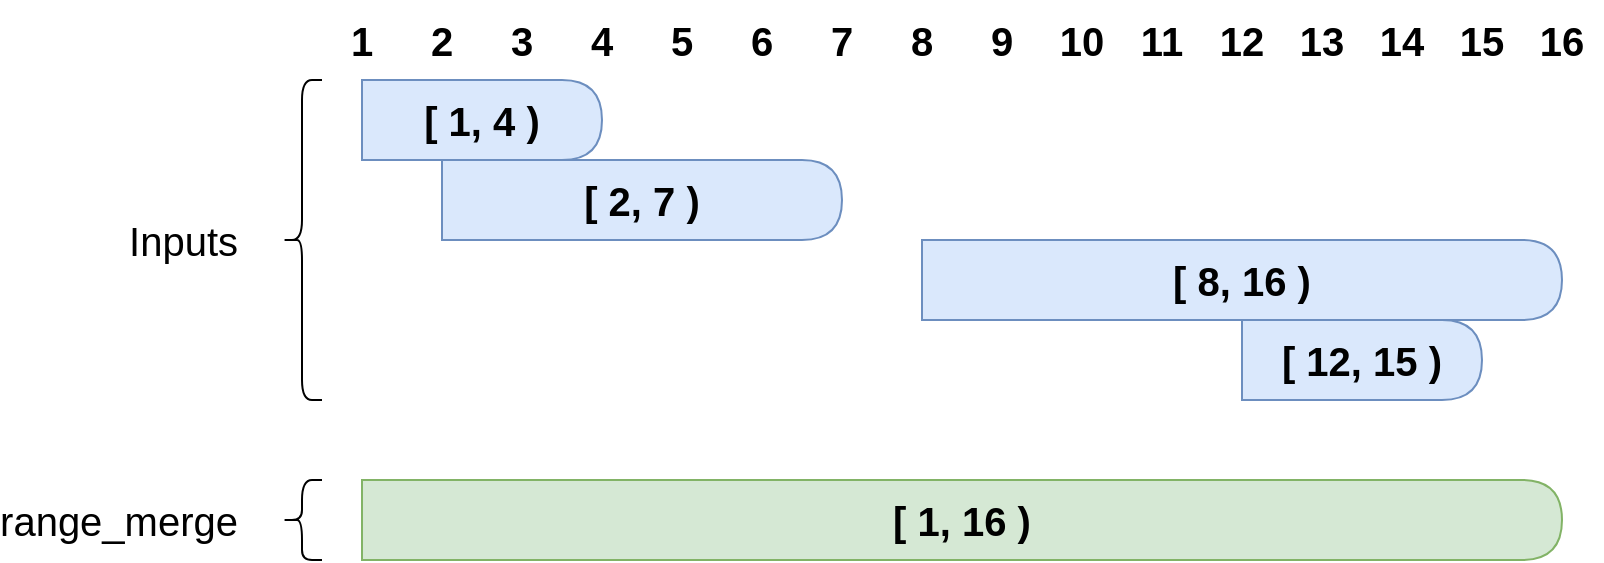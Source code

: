 <mxfile version="14.6.13" type="device"><diagram id="ewEz2UDD1fQI_PJAwKHi" name="Page-1"><mxGraphModel dx="1370" dy="816" grid="1" gridSize="10" guides="1" tooltips="1" connect="1" arrows="1" fold="1" page="1" pageScale="1" pageWidth="1920" pageHeight="1200" math="0" shadow="0"><root><mxCell id="0"/><mxCell id="1" parent="0"/><mxCell id="6DIYA_ao3g0YtXlZEhO9-2" value="&lt;b&gt;&lt;font style=&quot;font-size: 20px&quot;&gt;1&lt;/font&gt;&lt;/b&gt;" style="text;html=1;strokeColor=none;fillColor=none;align=center;verticalAlign=middle;whiteSpace=wrap;rounded=0;" vertex="1" parent="1"><mxGeometry x="260" y="80" width="40" height="40" as="geometry"/></mxCell><mxCell id="6DIYA_ao3g0YtXlZEhO9-3" value="&lt;b&gt;&lt;font style=&quot;font-size: 20px&quot;&gt;2&lt;/font&gt;&lt;/b&gt;" style="text;html=1;strokeColor=none;fillColor=none;align=center;verticalAlign=middle;whiteSpace=wrap;rounded=0;" vertex="1" parent="1"><mxGeometry x="300" y="80" width="40" height="40" as="geometry"/></mxCell><mxCell id="6DIYA_ao3g0YtXlZEhO9-4" value="&lt;b&gt;&lt;font style=&quot;font-size: 20px&quot;&gt;3&lt;/font&gt;&lt;/b&gt;" style="text;html=1;strokeColor=none;fillColor=none;align=center;verticalAlign=middle;whiteSpace=wrap;rounded=0;" vertex="1" parent="1"><mxGeometry x="340" y="80" width="40" height="40" as="geometry"/></mxCell><mxCell id="6DIYA_ao3g0YtXlZEhO9-5" value="&lt;b&gt;&lt;font style=&quot;font-size: 20px&quot;&gt;4&lt;/font&gt;&lt;/b&gt;" style="text;html=1;strokeColor=none;fillColor=none;align=center;verticalAlign=middle;whiteSpace=wrap;rounded=0;" vertex="1" parent="1"><mxGeometry x="380" y="80" width="40" height="40" as="geometry"/></mxCell><mxCell id="6DIYA_ao3g0YtXlZEhO9-6" value="&lt;b&gt;&lt;font style=&quot;font-size: 20px&quot;&gt;5&lt;/font&gt;&lt;/b&gt;" style="text;html=1;strokeColor=none;fillColor=none;align=center;verticalAlign=middle;whiteSpace=wrap;rounded=0;" vertex="1" parent="1"><mxGeometry x="420" y="80" width="40" height="40" as="geometry"/></mxCell><mxCell id="6DIYA_ao3g0YtXlZEhO9-7" value="&lt;b&gt;&lt;font style=&quot;font-size: 20px&quot;&gt;6&lt;/font&gt;&lt;/b&gt;" style="text;html=1;strokeColor=none;fillColor=none;align=center;verticalAlign=middle;whiteSpace=wrap;rounded=0;" vertex="1" parent="1"><mxGeometry x="460" y="80" width="40" height="40" as="geometry"/></mxCell><mxCell id="6DIYA_ao3g0YtXlZEhO9-8" value="&lt;b&gt;&lt;font style=&quot;font-size: 20px&quot;&gt;7&lt;/font&gt;&lt;/b&gt;" style="text;html=1;strokeColor=none;fillColor=none;align=center;verticalAlign=middle;whiteSpace=wrap;rounded=0;" vertex="1" parent="1"><mxGeometry x="500" y="80" width="40" height="40" as="geometry"/></mxCell><mxCell id="6DIYA_ao3g0YtXlZEhO9-9" value="&lt;b&gt;&lt;font style=&quot;font-size: 20px&quot;&gt;8&lt;/font&gt;&lt;/b&gt;" style="text;html=1;strokeColor=none;fillColor=none;align=center;verticalAlign=middle;whiteSpace=wrap;rounded=0;" vertex="1" parent="1"><mxGeometry x="540" y="80" width="40" height="40" as="geometry"/></mxCell><mxCell id="6DIYA_ao3g0YtXlZEhO9-10" value="&lt;b&gt;&lt;font style=&quot;font-size: 20px&quot;&gt;9&lt;/font&gt;&lt;/b&gt;" style="text;html=1;strokeColor=none;fillColor=none;align=center;verticalAlign=middle;whiteSpace=wrap;rounded=0;" vertex="1" parent="1"><mxGeometry x="580" y="80" width="40" height="40" as="geometry"/></mxCell><mxCell id="6DIYA_ao3g0YtXlZEhO9-11" value="&lt;b&gt;&lt;font style=&quot;font-size: 20px&quot;&gt;10&lt;/font&gt;&lt;/b&gt;" style="text;html=1;strokeColor=none;fillColor=none;align=center;verticalAlign=middle;whiteSpace=wrap;rounded=0;" vertex="1" parent="1"><mxGeometry x="620" y="80" width="40" height="40" as="geometry"/></mxCell><mxCell id="6DIYA_ao3g0YtXlZEhO9-12" value="&lt;b&gt;&lt;font style=&quot;font-size: 20px&quot;&gt;11&lt;/font&gt;&lt;/b&gt;" style="text;html=1;strokeColor=none;fillColor=none;align=center;verticalAlign=middle;whiteSpace=wrap;rounded=0;" vertex="1" parent="1"><mxGeometry x="660" y="80" width="40" height="40" as="geometry"/></mxCell><mxCell id="6DIYA_ao3g0YtXlZEhO9-13" value="&lt;b&gt;&lt;font style=&quot;font-size: 20px&quot;&gt;12&lt;/font&gt;&lt;/b&gt;" style="text;html=1;strokeColor=none;fillColor=none;align=center;verticalAlign=middle;whiteSpace=wrap;rounded=0;" vertex="1" parent="1"><mxGeometry x="700" y="80" width="40" height="40" as="geometry"/></mxCell><mxCell id="6DIYA_ao3g0YtXlZEhO9-14" value="&lt;b&gt;&lt;font style=&quot;font-size: 20px&quot;&gt;13&lt;/font&gt;&lt;/b&gt;" style="text;html=1;strokeColor=none;fillColor=none;align=center;verticalAlign=middle;whiteSpace=wrap;rounded=0;" vertex="1" parent="1"><mxGeometry x="740" y="80" width="40" height="40" as="geometry"/></mxCell><mxCell id="6DIYA_ao3g0YtXlZEhO9-15" value="&lt;b&gt;&lt;font style=&quot;font-size: 20px&quot;&gt;14&lt;/font&gt;&lt;/b&gt;" style="text;html=1;strokeColor=none;fillColor=none;align=center;verticalAlign=middle;whiteSpace=wrap;rounded=0;" vertex="1" parent="1"><mxGeometry x="780" y="80" width="40" height="40" as="geometry"/></mxCell><mxCell id="6DIYA_ao3g0YtXlZEhO9-16" value="&lt;b&gt;&lt;font style=&quot;font-size: 20px&quot;&gt;15&lt;/font&gt;&lt;/b&gt;" style="text;html=1;strokeColor=none;fillColor=none;align=center;verticalAlign=middle;whiteSpace=wrap;rounded=0;" vertex="1" parent="1"><mxGeometry x="820" y="80" width="40" height="40" as="geometry"/></mxCell><mxCell id="6DIYA_ao3g0YtXlZEhO9-17" value="&lt;b&gt;&lt;font style=&quot;font-size: 20px&quot;&gt;16&lt;/font&gt;&lt;/b&gt;" style="text;html=1;strokeColor=none;fillColor=none;align=center;verticalAlign=middle;whiteSpace=wrap;rounded=0;" vertex="1" parent="1"><mxGeometry x="860" y="80" width="40" height="40" as="geometry"/></mxCell><mxCell id="6DIYA_ao3g0YtXlZEhO9-19" value="&lt;b&gt;&lt;font style=&quot;font-size: 20px&quot;&gt;[ 1, 4 )&lt;/font&gt;&lt;/b&gt;" style="shape=delay;whiteSpace=wrap;html=1;fillColor=#dae8fc;strokeColor=#6c8ebf;" vertex="1" parent="1"><mxGeometry x="280" y="120" width="120" height="40" as="geometry"/></mxCell><mxCell id="6DIYA_ao3g0YtXlZEhO9-20" value="&lt;font style=&quot;font-size: 20px&quot;&gt;&lt;b&gt;[ 2, 7 )&lt;/b&gt;&lt;/font&gt;" style="shape=delay;whiteSpace=wrap;html=1;fillColor=#dae8fc;strokeColor=#6c8ebf;" vertex="1" parent="1"><mxGeometry x="320" y="160" width="200" height="40" as="geometry"/></mxCell><mxCell id="6DIYA_ao3g0YtXlZEhO9-21" value="&lt;b&gt;&lt;font style=&quot;font-size: 20px&quot;&gt;[ 12, 15 )&lt;/font&gt;&lt;/b&gt;" style="shape=delay;whiteSpace=wrap;html=1;fillColor=#dae8fc;strokeColor=#6c8ebf;" vertex="1" parent="1"><mxGeometry x="720" y="240" width="120" height="40" as="geometry"/></mxCell><mxCell id="6DIYA_ao3g0YtXlZEhO9-22" value="&lt;b&gt;&lt;font style=&quot;font-size: 20px&quot;&gt;[ 8, 16 )&lt;/font&gt;&lt;/b&gt;" style="shape=delay;whiteSpace=wrap;html=1;fillColor=#dae8fc;strokeColor=#6c8ebf;" vertex="1" parent="1"><mxGeometry x="560" y="200" width="320" height="40" as="geometry"/></mxCell><mxCell id="6DIYA_ao3g0YtXlZEhO9-23" value="&lt;b&gt;&lt;font style=&quot;font-size: 20px&quot;&gt;[ 1, 16 )&lt;/font&gt;&lt;/b&gt;" style="shape=delay;whiteSpace=wrap;html=1;fillColor=#d5e8d4;strokeColor=#82b366;" vertex="1" parent="1"><mxGeometry x="280" y="320" width="600" height="40" as="geometry"/></mxCell><mxCell id="6DIYA_ao3g0YtXlZEhO9-24" value="" style="shape=curlyBracket;whiteSpace=wrap;html=1;rounded=1;" vertex="1" parent="1"><mxGeometry x="240" y="120" width="20" height="160" as="geometry"/></mxCell><mxCell id="6DIYA_ao3g0YtXlZEhO9-25" value="" style="shape=curlyBracket;whiteSpace=wrap;html=1;rounded=1;" vertex="1" parent="1"><mxGeometry x="240" y="320" width="20" height="40" as="geometry"/></mxCell><mxCell id="6DIYA_ao3g0YtXlZEhO9-26" value="&lt;font style=&quot;font-size: 20px&quot;&gt;Inputs&lt;/font&gt;" style="text;html=1;strokeColor=none;fillColor=none;align=right;verticalAlign=middle;whiteSpace=wrap;rounded=0;" vertex="1" parent="1"><mxGeometry x="180" y="190" width="40" height="20" as="geometry"/></mxCell><mxCell id="6DIYA_ao3g0YtXlZEhO9-27" value="&lt;font style=&quot;font-size: 20px&quot;&gt;range_merge&lt;/font&gt;" style="text;html=1;strokeColor=none;fillColor=none;align=right;verticalAlign=middle;whiteSpace=wrap;rounded=0;" vertex="1" parent="1"><mxGeometry x="180" y="330" width="40" height="20" as="geometry"/></mxCell></root></mxGraphModel></diagram></mxfile>